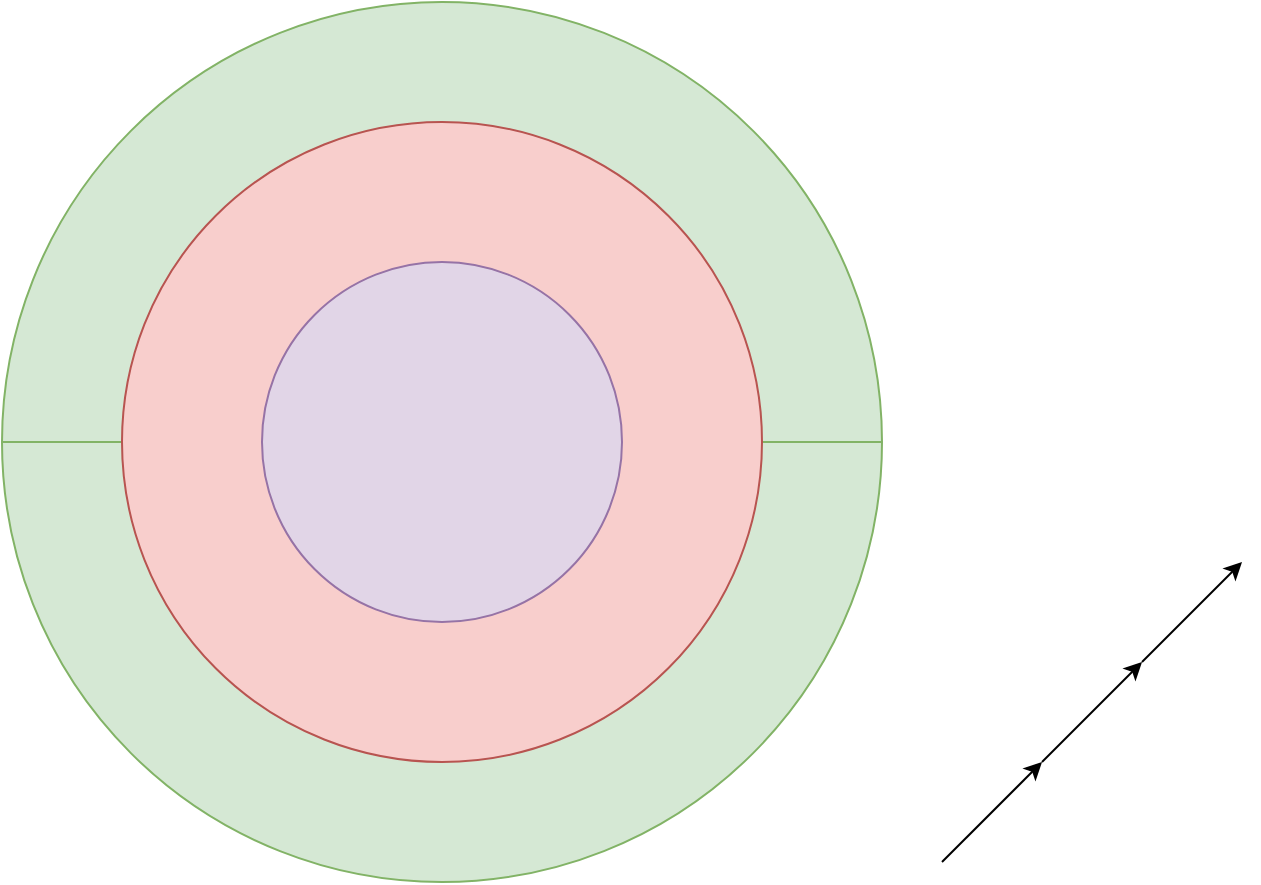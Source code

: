 <mxfile>
    <diagram id="KlqMWfVj_JuAatfk3uD8" name="Page-1">
        <mxGraphModel dx="1631" dy="767" grid="1" gridSize="10" guides="1" tooltips="1" connect="1" arrows="1" fold="1" page="1" pageScale="1" pageWidth="850" pageHeight="1100" math="0" shadow="0">
            <root>
                <mxCell id="0"/>
                <mxCell id="1" parent="0"/>
                <mxCell id="12" value="" style="group;movable=1;resizable=1;rotatable=1;deletable=1;editable=1;locked=0;connectable=1;" vertex="1" connectable="0" parent="1">
                    <mxGeometry x="40" y="120" width="440" height="440" as="geometry"/>
                </mxCell>
                <mxCell id="7" value="" style="shape=lineEllipse;perimeter=ellipsePerimeter;whiteSpace=wrap;html=1;backgroundOutline=1;fillColor=#d5e8d4;strokeColor=#82b366;points=[[0,0,0,0,0],[0,0.5,0,0,0],[0,1,0,0,0],[0.05,0.28,0,0,0],[0.05,0.7,0,0,0],[0.28,0.95,0,0,0],[0.31,0.05,0,0,0],[0.5,0,0,0,0],[0.5,1,0,0,0],[0.71,0.96,0,0,0],[0.72,0.05,0,0,0],[0.96,0.3,0,0,0],[0.96,0.69,0,0,0],[1,0,0,0,0],[1,0.5,0,0,0],[1,1,0,0,0]];movable=0;resizable=0;rotatable=0;deletable=0;editable=0;locked=1;connectable=0;" vertex="1" parent="12">
                    <mxGeometry width="440" height="440" as="geometry"/>
                </mxCell>
                <mxCell id="4" value="" style="ellipse;whiteSpace=wrap;html=1;aspect=fixed;fillColor=#f8cecc;strokeColor=#b85450;" vertex="1" parent="12">
                    <mxGeometry x="60" y="60" width="320" height="320" as="geometry"/>
                </mxCell>
                <mxCell id="5" value="" style="ellipse;whiteSpace=wrap;html=1;aspect=fixed;fillColor=#e1d5e7;strokeColor=#9673a6;points=[[0,0,0,0,0],[0,0.5,0,0,0],[0,1,0,0,0],[0.5,0,0,0,0],[0.5,0.5,0,0,0],[0.5,1,0,0,0],[1,0,0,0,0],[1,0.5,0,0,0],[1,1,0,0,0]];" vertex="1" parent="12">
                    <mxGeometry x="130" y="130" width="180" height="180" as="geometry"/>
                </mxCell>
                <mxCell id="22" value="" style="endArrow=classic;html=1;jumpSize=6;" edge="1" parent="1">
                    <mxGeometry width="50" height="50" relative="1" as="geometry">
                        <mxPoint x="510" y="550" as="sourcePoint"/>
                        <mxPoint x="560" y="500" as="targetPoint"/>
                    </mxGeometry>
                </mxCell>
                <mxCell id="24" value="" style="endArrow=classic;html=1;jumpSize=6;" edge="1" parent="1">
                    <mxGeometry width="50" height="50" relative="1" as="geometry">
                        <mxPoint x="560" y="500" as="sourcePoint"/>
                        <mxPoint x="610" y="450" as="targetPoint"/>
                    </mxGeometry>
                </mxCell>
                <mxCell id="25" value="" style="endArrow=classic;html=1;jumpSize=6;" edge="1" parent="1">
                    <mxGeometry width="50" height="50" relative="1" as="geometry">
                        <mxPoint x="610" y="450" as="sourcePoint"/>
                        <mxPoint x="660" y="400" as="targetPoint"/>
                    </mxGeometry>
                </mxCell>
            </root>
        </mxGraphModel>
    </diagram>
</mxfile>